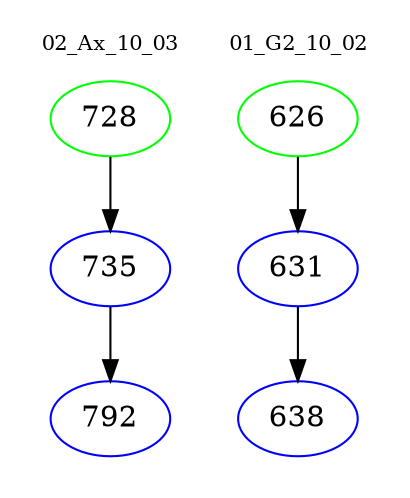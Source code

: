 digraph{
subgraph cluster_0 {
color = white
label = "02_Ax_10_03";
fontsize=10;
T0_728 [label="728", color="green"]
T0_728 -> T0_735 [color="black"]
T0_735 [label="735", color="blue"]
T0_735 -> T0_792 [color="black"]
T0_792 [label="792", color="blue"]
}
subgraph cluster_1 {
color = white
label = "01_G2_10_02";
fontsize=10;
T1_626 [label="626", color="green"]
T1_626 -> T1_631 [color="black"]
T1_631 [label="631", color="blue"]
T1_631 -> T1_638 [color="black"]
T1_638 [label="638", color="blue"]
}
}
